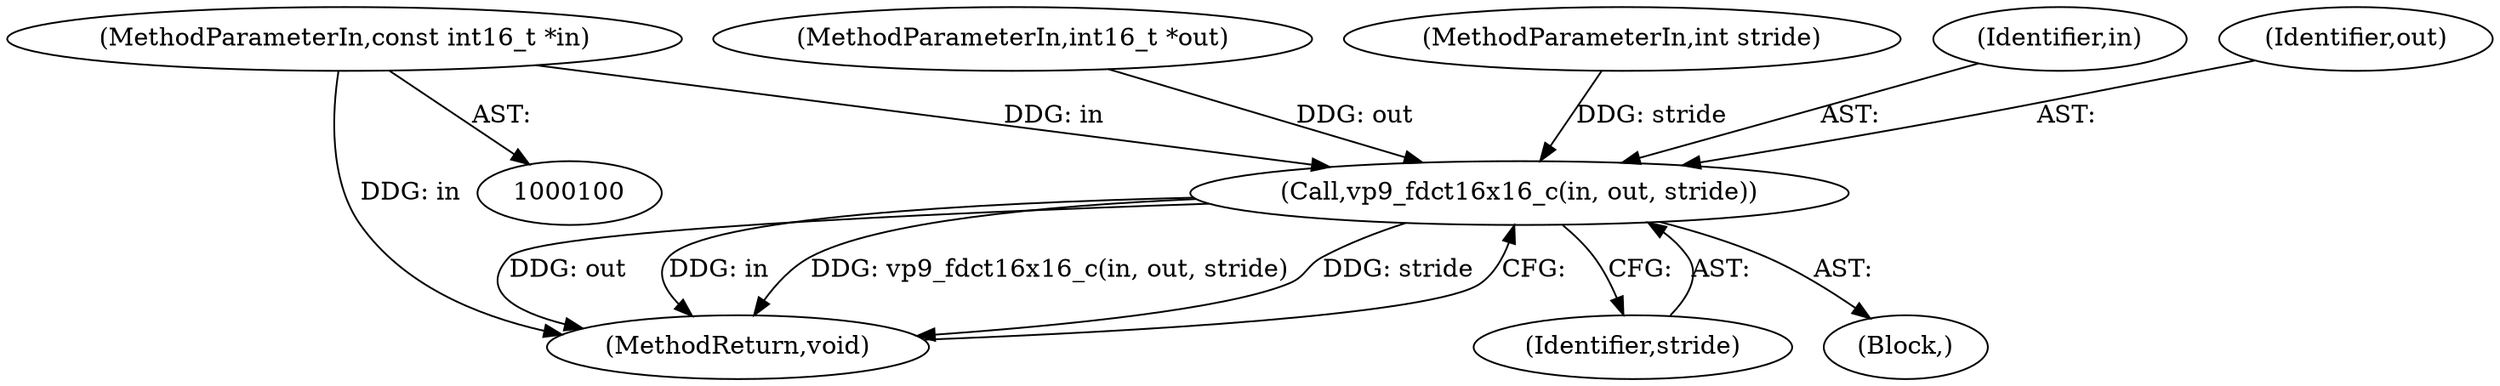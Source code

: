 digraph "1_Android_5a9753fca56f0eeb9f61e342b2fccffc364f9426_54@pointer" {
"1000101" [label="(MethodParameterIn,const int16_t *in)"];
"1000106" [label="(Call,vp9_fdct16x16_c(in, out, stride))"];
"1000105" [label="(Block,)"];
"1000110" [label="(MethodReturn,void)"];
"1000101" [label="(MethodParameterIn,const int16_t *in)"];
"1000102" [label="(MethodParameterIn,int16_t *out)"];
"1000103" [label="(MethodParameterIn,int stride)"];
"1000109" [label="(Identifier,stride)"];
"1000107" [label="(Identifier,in)"];
"1000106" [label="(Call,vp9_fdct16x16_c(in, out, stride))"];
"1000108" [label="(Identifier,out)"];
"1000101" -> "1000100"  [label="AST: "];
"1000101" -> "1000110"  [label="DDG: in"];
"1000101" -> "1000106"  [label="DDG: in"];
"1000106" -> "1000105"  [label="AST: "];
"1000106" -> "1000109"  [label="CFG: "];
"1000107" -> "1000106"  [label="AST: "];
"1000108" -> "1000106"  [label="AST: "];
"1000109" -> "1000106"  [label="AST: "];
"1000110" -> "1000106"  [label="CFG: "];
"1000106" -> "1000110"  [label="DDG: out"];
"1000106" -> "1000110"  [label="DDG: in"];
"1000106" -> "1000110"  [label="DDG: vp9_fdct16x16_c(in, out, stride)"];
"1000106" -> "1000110"  [label="DDG: stride"];
"1000102" -> "1000106"  [label="DDG: out"];
"1000103" -> "1000106"  [label="DDG: stride"];
}
